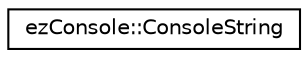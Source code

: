 digraph "Graphical Class Hierarchy"
{
 // LATEX_PDF_SIZE
  edge [fontname="Helvetica",fontsize="10",labelfontname="Helvetica",labelfontsize="10"];
  node [fontname="Helvetica",fontsize="10",shape=record];
  rankdir="LR";
  Node0 [label="ezConsole::ConsoleString",height=0.2,width=0.4,color="black", fillcolor="white", style="filled",URL="$d7/df3/structez_console_1_1_console_string.htm",tooltip="The data for one text entry in the console window."];
}
